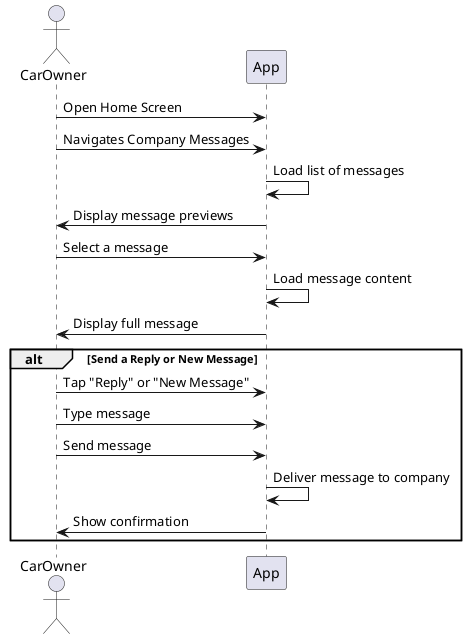 @startuml MessageCompany
actor CarOwner

CarOwner -> App : Open Home Screen
CarOwner -> App : Navigates Company Messages
App -> App : Load list of messages
App -> CarOwner : Display message previews

CarOwner -> App : Select a message
App -> App : Load message content
App -> CarOwner : Display full message

alt Send a Reply or New Message
    CarOwner -> App : Tap "Reply" or "New Message"
    CarOwner -> App : Type message
    CarOwner -> App : Send message
    App -> App : Deliver message to company
    App -> CarOwner : Show confirmation
end

@enduml
